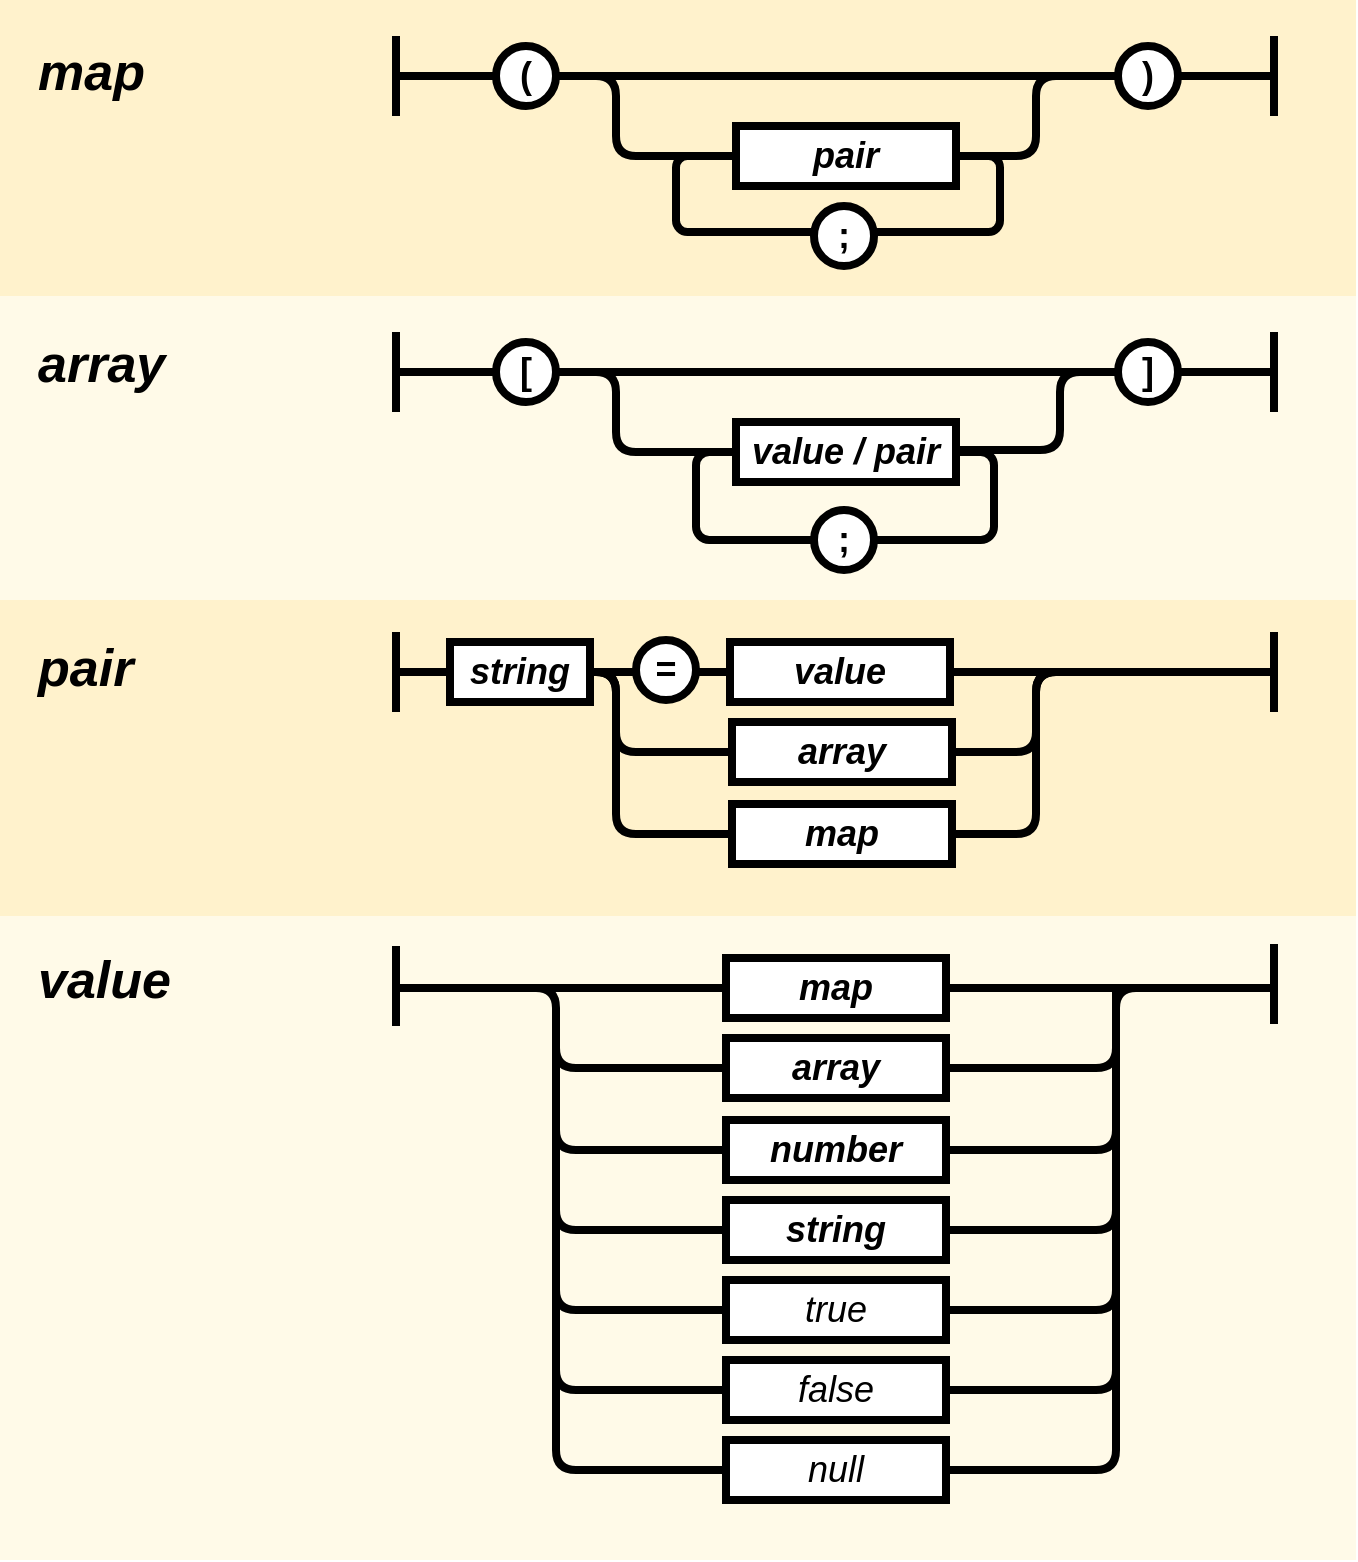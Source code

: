 <mxfile version="14.9.6" type="device"><diagram id="olbjR5rXwe8CoMlG0jxQ" name="Page-1"><mxGraphModel dx="281" dy="952" grid="1" gridSize="10" guides="1" tooltips="1" connect="1" arrows="1" fold="1" page="1" pageScale="1" pageWidth="827" pageHeight="1169" math="0" shadow="0"><root><mxCell id="0"/><mxCell id="1" parent="0"/><mxCell id="QX92lIpbNl56vTbwU9jR-1" value="" style="rounded=0;whiteSpace=wrap;html=1;strokeWidth=4;fontSize=26;strokeColor=none;fillColor=#fff2cc;" parent="1" vertex="1"><mxGeometry x="860" y="427" width="678" height="161" as="geometry"/></mxCell><mxCell id="QX92lIpbNl56vTbwU9jR-2" value="" style="rounded=0;whiteSpace=wrap;html=1;strokeWidth=4;fontSize=26;strokeColor=none;fillColor=#FFFAE8;" parent="1" vertex="1"><mxGeometry x="860" y="278" width="678" height="152" as="geometry"/></mxCell><mxCell id="QX92lIpbNl56vTbwU9jR-3" value="" style="rounded=0;whiteSpace=wrap;html=1;strokeWidth=4;fontSize=26;strokeColor=none;fillColor=#FFFAE8;" parent="1" vertex="1"><mxGeometry x="860" y="588" width="678" height="322" as="geometry"/></mxCell><mxCell id="QX92lIpbNl56vTbwU9jR-4" value="" style="rounded=0;whiteSpace=wrap;html=1;strokeWidth=4;fontSize=26;strokeColor=none;fillColor=#fff2cc;" parent="1" vertex="1"><mxGeometry x="860" y="130" width="678" height="148" as="geometry"/></mxCell><mxCell id="QX92lIpbNl56vTbwU9jR-5" value="" style="endArrow=oval;html=1;strokeWidth=4;strokeColor=#000000;rounded=1;startArrow=none;startFill=0;endSize=0;startSize=0;endFill=0;" parent="1" edge="1"><mxGeometry width="50" height="50" relative="1" as="geometry"><mxPoint x="1058" y="188" as="sourcePoint"/><mxPoint x="1058" y="148" as="targetPoint"/></mxGeometry></mxCell><mxCell id="QX92lIpbNl56vTbwU9jR-6" style="edgeStyle=orthogonalEdgeStyle;rounded=0;html=1;exitX=0;exitY=0.5;startArrow=none;startFill=0;endArrow=none;endFill=0;endSize=6;jettySize=auto;orthogonalLoop=1;strokeWidth=4;fontSize=20;" parent="1" source="QX92lIpbNl56vTbwU9jR-51" edge="1"><mxGeometry relative="1" as="geometry"><mxPoint x="1058" y="168" as="targetPoint"/></mxGeometry></mxCell><mxCell id="QX92lIpbNl56vTbwU9jR-7" value="" style="endArrow=oval;html=1;strokeWidth=4;strokeColor=#000000;rounded=1;startArrow=none;startFill=0;endSize=0;startSize=0;endFill=0;" parent="1" edge="1"><mxGeometry width="50" height="50" relative="1" as="geometry"><mxPoint x="1497" y="188" as="sourcePoint"/><mxPoint x="1497" y="148" as="targetPoint"/></mxGeometry></mxCell><mxCell id="QX92lIpbNl56vTbwU9jR-8" style="edgeStyle=none;curved=1;jumpStyle=sharp;jumpSize=15;html=1;exitX=0.75;exitY=0;entryX=0.75;entryY=0;startArrow=none;startFill=0;startSize=0;endArrow=none;endFill=0;endSize=0;jettySize=auto;orthogonalLoop=1;strokeColor=#000000;strokeWidth=5;fontSize=18;" parent="1" edge="1"><mxGeometry relative="1" as="geometry"><mxPoint x="1132" y="191" as="sourcePoint"/><mxPoint x="1132" y="191" as="targetPoint"/></mxGeometry></mxCell><mxCell id="QX92lIpbNl56vTbwU9jR-9" style="edgeStyle=orthogonalEdgeStyle;curved=1;rounded=0;html=1;exitX=1;exitY=0.5;startArrow=none;startFill=0;endArrow=none;endFill=0;endSize=6;jettySize=auto;orthogonalLoop=1;strokeWidth=4;" parent="1" source="QX92lIpbNl56vTbwU9jR-52" edge="1"><mxGeometry relative="1" as="geometry"><mxPoint x="1496" y="168" as="targetPoint"/></mxGeometry></mxCell><mxCell id="QX92lIpbNl56vTbwU9jR-10" style="edgeStyle=none;rounded=0;html=1;exitX=1;exitY=0.5;entryX=1;entryY=0.5;startArrow=none;startFill=0;endArrow=none;endFill=0;endSize=6;jettySize=auto;orthogonalLoop=1;strokeWidth=4;" parent="1" edge="1"><mxGeometry relative="1" as="geometry"><mxPoint x="1261" y="248" as="sourcePoint"/><mxPoint x="1261" y="248" as="targetPoint"/></mxGeometry></mxCell><mxCell id="QX92lIpbNl56vTbwU9jR-11" value="" style="edgeStyle=elbowEdgeStyle;elbow=horizontal;endArrow=none;html=1;strokeColor=#000000;strokeWidth=4;fontSize=18;endFill=0;exitX=1;exitY=0.5;" parent="1" source="QX92lIpbNl56vTbwU9jR-34" edge="1"><mxGeometry width="50" height="50" relative="1" as="geometry"><mxPoint x="1338" y="785" as="sourcePoint"/><mxPoint x="1418" y="664" as="targetPoint"/><Array as="points"><mxPoint x="1418" y="714"/><mxPoint x="1424" y="725"/></Array></mxGeometry></mxCell><mxCell id="QX92lIpbNl56vTbwU9jR-12" value="" style="edgeStyle=elbowEdgeStyle;elbow=horizontal;endArrow=none;html=1;strokeColor=#000000;strokeWidth=4;fontSize=18;endFill=0;" parent="1" edge="1"><mxGeometry width="50" height="50" relative="1" as="geometry"><mxPoint x="1244" y="745" as="sourcePoint"/><mxPoint x="1138" y="684" as="targetPoint"/><Array as="points"><mxPoint x="1138" y="745"/></Array></mxGeometry></mxCell><mxCell id="QX92lIpbNl56vTbwU9jR-13" value="" style="endArrow=oval;html=1;strokeWidth=4;strokeColor=#000000;rounded=1;startArrow=none;startFill=0;endSize=0;startSize=0;endFill=0;" parent="1" edge="1"><mxGeometry width="50" height="50" relative="1" as="geometry"><mxPoint x="1058" y="643" as="sourcePoint"/><mxPoint x="1058" y="603" as="targetPoint"/></mxGeometry></mxCell><mxCell id="QX92lIpbNl56vTbwU9jR-14" style="edgeStyle=none;rounded=1;html=1;exitX=1;exitY=0.5;startArrow=none;startFill=0;startSize=0;endArrow=oval;endFill=0;endSize=0;jettySize=auto;orthogonalLoop=1;strokeColor=#000000;strokeWidth=4;fontSize=18;" parent="1" edge="1"><mxGeometry relative="1" as="geometry"><mxPoint x="1498" y="624" as="targetPoint"/><mxPoint x="1058" y="624" as="sourcePoint"/></mxGeometry></mxCell><mxCell id="QX92lIpbNl56vTbwU9jR-15" style="edgeStyle=none;rounded=1;html=1;exitX=1;exitY=0.5;startArrow=none;startFill=0;startSize=0;endArrow=oval;endFill=0;endSize=0;jettySize=auto;orthogonalLoop=1;strokeColor=#000000;strokeWidth=5;fontSize=18;" parent="1" source="QX92lIpbNl56vTbwU9jR-18" edge="1"><mxGeometry relative="1" as="geometry"><mxPoint x="1250" y="624" as="targetPoint"/><mxPoint x="1210" y="624" as="sourcePoint"/></mxGeometry></mxCell><mxCell id="QX92lIpbNl56vTbwU9jR-16" style="edgeStyle=none;rounded=1;html=1;exitX=1;exitY=0.5;startArrow=none;startFill=0;startSize=0;endArrow=oval;endFill=0;endSize=0;jettySize=auto;orthogonalLoop=1;strokeColor=#000000;strokeWidth=5;fontSize=18;" parent="1" edge="1"><mxGeometry relative="1" as="geometry"><mxPoint x="1330" y="624" as="targetPoint"/><mxPoint x="1280" y="624" as="sourcePoint"/></mxGeometry></mxCell><mxCell id="QX92lIpbNl56vTbwU9jR-17" value="" style="endArrow=oval;html=1;strokeWidth=4;strokeColor=#000000;rounded=1;startArrow=none;startFill=0;endSize=0;startSize=0;endFill=0;" parent="1" edge="1"><mxGeometry width="50" height="50" relative="1" as="geometry"><mxPoint x="1497" y="642" as="sourcePoint"/><mxPoint x="1497" y="602" as="targetPoint"/></mxGeometry></mxCell><mxCell id="QX92lIpbNl56vTbwU9jR-18" value="&lt;font style=&quot;font-size: 18px&quot;&gt;&lt;b&gt;&lt;i&gt;map&lt;/i&gt;&lt;/b&gt;&lt;/font&gt;" style="rounded=0;whiteSpace=wrap;html=1;strokeWidth=4;" parent="1" vertex="1"><mxGeometry x="1223" y="609" width="110" height="30" as="geometry"/></mxCell><mxCell id="QX92lIpbNl56vTbwU9jR-19" value="" style="edgeStyle=elbowEdgeStyle;elbow=horizontal;endArrow=none;html=1;strokeColor=#000000;strokeWidth=4;fontSize=18;endFill=0;" parent="1" edge="1"><mxGeometry width="50" height="50" relative="1" as="geometry"><mxPoint x="1238" y="664" as="sourcePoint"/><mxPoint x="1118" y="624" as="targetPoint"/><Array as="points"><mxPoint x="1138" y="644"/></Array></mxGeometry></mxCell><mxCell id="QX92lIpbNl56vTbwU9jR-20" value="&lt;font style=&quot;font-size: 18px&quot;&gt;&lt;b&gt;&lt;i&gt;array&lt;/i&gt;&lt;/b&gt;&lt;/font&gt;" style="rounded=0;whiteSpace=wrap;html=1;strokeWidth=4;" parent="1" vertex="1"><mxGeometry x="1223" y="649" width="110" height="30" as="geometry"/></mxCell><mxCell id="QX92lIpbNl56vTbwU9jR-21" value="" style="edgeStyle=elbowEdgeStyle;elbow=horizontal;endArrow=none;html=1;strokeColor=#000000;strokeWidth=4;fontSize=18;endFill=0;" parent="1" source="QX92lIpbNl56vTbwU9jR-20" edge="1"><mxGeometry width="50" height="50" relative="1" as="geometry"><mxPoint x="1327" y="664" as="sourcePoint"/><mxPoint x="1488" y="624" as="targetPoint"/><Array as="points"><mxPoint x="1418" y="644"/></Array></mxGeometry></mxCell><mxCell id="QX92lIpbNl56vTbwU9jR-25" value="" style="edgeStyle=elbowEdgeStyle;elbow=horizontal;endArrow=none;html=1;strokeColor=#000000;strokeWidth=4;fontSize=18;endFill=0;" parent="1" edge="1"><mxGeometry width="50" height="50" relative="1" as="geometry"><mxPoint x="1244" y="785" as="sourcePoint"/><mxPoint x="1138" y="681" as="targetPoint"/><Array as="points"><mxPoint x="1138" y="785"/></Array></mxGeometry></mxCell><mxCell id="QX92lIpbNl56vTbwU9jR-26" value="&lt;font style=&quot;font-size: 18px&quot;&gt;&lt;i&gt;true&lt;br&gt;&lt;/i&gt;&lt;/font&gt;" style="rounded=0;whiteSpace=wrap;html=1;strokeWidth=4;" parent="1" vertex="1"><mxGeometry x="1223" y="770" width="110" height="30" as="geometry"/></mxCell><mxCell id="QX92lIpbNl56vTbwU9jR-27" value="" style="edgeStyle=elbowEdgeStyle;elbow=horizontal;endArrow=none;html=1;strokeColor=#000000;strokeWidth=4;fontSize=18;endFill=0;" parent="1" source="QX92lIpbNl56vTbwU9jR-26" edge="1"><mxGeometry width="50" height="50" relative="1" as="geometry"><mxPoint x="1333" y="785" as="sourcePoint"/><mxPoint x="1418" y="704" as="targetPoint"/><Array as="points"><mxPoint x="1418" y="754"/><mxPoint x="1424" y="765"/></Array></mxGeometry></mxCell><mxCell id="QX92lIpbNl56vTbwU9jR-28" value="" style="edgeStyle=elbowEdgeStyle;elbow=horizontal;endArrow=none;html=1;strokeColor=#000000;strokeWidth=4;fontSize=18;endFill=0;" parent="1" edge="1"><mxGeometry width="50" height="50" relative="1" as="geometry"><mxPoint x="1244" y="825" as="sourcePoint"/><mxPoint x="1138" y="764" as="targetPoint"/><Array as="points"><mxPoint x="1138" y="825"/></Array></mxGeometry></mxCell><mxCell id="QX92lIpbNl56vTbwU9jR-29" value="&lt;font style=&quot;font-size: 18px&quot;&gt;&lt;i&gt;false&lt;br&gt;&lt;/i&gt;&lt;/font&gt;" style="rounded=0;whiteSpace=wrap;html=1;strokeWidth=4;" parent="1" vertex="1"><mxGeometry x="1223" y="810" width="110" height="30" as="geometry"/></mxCell><mxCell id="QX92lIpbNl56vTbwU9jR-30" value="" style="edgeStyle=elbowEdgeStyle;elbow=horizontal;endArrow=none;html=1;strokeColor=#000000;strokeWidth=4;fontSize=18;endFill=0;" parent="1" source="QX92lIpbNl56vTbwU9jR-29" edge="1"><mxGeometry width="50" height="50" relative="1" as="geometry"><mxPoint x="1333" y="825" as="sourcePoint"/><mxPoint x="1418" y="744" as="targetPoint"/><Array as="points"><mxPoint x="1418" y="794"/><mxPoint x="1424" y="805"/></Array></mxGeometry></mxCell><mxCell id="QX92lIpbNl56vTbwU9jR-31" value="" style="edgeStyle=elbowEdgeStyle;elbow=horizontal;endArrow=none;html=1;strokeColor=#000000;strokeWidth=4;fontSize=18;endFill=0;" parent="1" edge="1"><mxGeometry width="50" height="50" relative="1" as="geometry"><mxPoint x="1244" y="865" as="sourcePoint"/><mxPoint x="1138" y="804" as="targetPoint"/><Array as="points"><mxPoint x="1138" y="865"/></Array></mxGeometry></mxCell><mxCell id="QX92lIpbNl56vTbwU9jR-32" value="&lt;font style=&quot;font-size: 18px&quot;&gt;&lt;i&gt;null&lt;/i&gt;&lt;/font&gt;" style="rounded=0;whiteSpace=wrap;html=1;strokeWidth=4;" parent="1" vertex="1"><mxGeometry x="1223" y="850" width="110" height="30" as="geometry"/></mxCell><mxCell id="QX92lIpbNl56vTbwU9jR-33" value="" style="edgeStyle=elbowEdgeStyle;elbow=horizontal;endArrow=none;html=1;strokeColor=#000000;strokeWidth=4;fontSize=18;endFill=0;" parent="1" source="QX92lIpbNl56vTbwU9jR-32" edge="1"><mxGeometry width="50" height="50" relative="1" as="geometry"><mxPoint x="1333" y="865" as="sourcePoint"/><mxPoint x="1418" y="784" as="targetPoint"/><Array as="points"><mxPoint x="1418" y="834"/><mxPoint x="1424" y="845"/></Array></mxGeometry></mxCell><mxCell id="QX92lIpbNl56vTbwU9jR-34" value="&lt;font style=&quot;font-size: 18px&quot;&gt;&lt;b&gt;&lt;i&gt;string&lt;/i&gt;&lt;/b&gt;&lt;/font&gt;" style="rounded=0;whiteSpace=wrap;html=1;strokeWidth=4;" parent="1" vertex="1"><mxGeometry x="1223" y="730" width="110" height="30" as="geometry"/></mxCell><mxCell id="QX92lIpbNl56vTbwU9jR-35" style="edgeStyle=orthogonalEdgeStyle;curved=1;rounded=0;html=1;exitX=0.5;exitY=0;entryX=0.5;entryY=0;startArrow=none;startFill=0;endArrow=none;endFill=0;endSize=6;jettySize=auto;orthogonalLoop=1;strokeWidth=4;" parent="1" edge="1"><mxGeometry relative="1" as="geometry"><mxPoint x="1246" y="609" as="sourcePoint"/><mxPoint x="1246" y="609" as="targetPoint"/></mxGeometry></mxCell><mxCell id="QX92lIpbNl56vTbwU9jR-36" value="&lt;i&gt;&lt;b&gt;value&lt;/b&gt;&lt;/i&gt;" style="text;html=1;resizable=0;points=[];autosize=1;align=left;verticalAlign=top;spacingTop=-4;fontSize=26;" parent="1" vertex="1"><mxGeometry x="877" y="602" width="80" height="30" as="geometry"/></mxCell><mxCell id="QX92lIpbNl56vTbwU9jR-37" value="&lt;i&gt;&lt;b&gt;map&lt;/b&gt;&lt;/i&gt;" style="text;html=1;resizable=0;points=[];autosize=1;align=left;verticalAlign=top;spacingTop=-4;fontSize=26;" parent="1" vertex="1"><mxGeometry x="877" y="148" width="70" height="30" as="geometry"/></mxCell><mxCell id="QX92lIpbNl56vTbwU9jR-38" style="edgeStyle=none;rounded=0;html=1;exitX=1;exitY=1;entryX=1;entryY=1;startArrow=none;startFill=0;endArrow=none;endFill=0;endSize=6;jettySize=auto;orthogonalLoop=1;strokeWidth=4;" parent="1" edge="1"><mxGeometry relative="1" as="geometry"><mxPoint x="1371" y="406" as="sourcePoint"/><mxPoint x="1371" y="406" as="targetPoint"/></mxGeometry></mxCell><mxCell id="QX92lIpbNl56vTbwU9jR-39" value="" style="endArrow=oval;html=1;strokeWidth=4;strokeColor=#000000;rounded=1;startArrow=none;startFill=0;endSize=0;startSize=0;endFill=0;" parent="1" edge="1"><mxGeometry width="50" height="50" relative="1" as="geometry"><mxPoint x="1058" y="486" as="sourcePoint"/><mxPoint x="1058" y="446" as="targetPoint"/></mxGeometry></mxCell><mxCell id="QX92lIpbNl56vTbwU9jR-40" style="edgeStyle=orthogonalEdgeStyle;jumpStyle=none;jumpSize=15;html=1;exitX=0;exitY=0.5;startArrow=none;startFill=0;startSize=0;endArrow=none;endFill=0;endSize=0;jettySize=auto;orthogonalLoop=1;strokeColor=#000000;strokeWidth=4;fontSize=18;" parent="1" source="QX92lIpbNl56vTbwU9jR-62" edge="1"><mxGeometry relative="1" as="geometry"><mxPoint x="1060" y="466" as="targetPoint"/><mxPoint x="1184" y="466" as="sourcePoint"/><Array as="points"/></mxGeometry></mxCell><mxCell id="QX92lIpbNl56vTbwU9jR-41" value="" style="endArrow=oval;html=1;strokeWidth=4;strokeColor=#000000;rounded=1;startArrow=none;startFill=0;endSize=0;startSize=0;endFill=0;" parent="1" edge="1"><mxGeometry width="50" height="50" relative="1" as="geometry"><mxPoint x="1497" y="486" as="sourcePoint"/><mxPoint x="1497" y="446" as="targetPoint"/></mxGeometry></mxCell><mxCell id="QX92lIpbNl56vTbwU9jR-42" style="edgeStyle=none;curved=1;jumpStyle=sharp;jumpSize=15;html=1;exitX=0.75;exitY=0;entryX=0.75;entryY=0;startArrow=none;startFill=0;startSize=0;endArrow=none;endFill=0;endSize=0;jettySize=auto;orthogonalLoop=1;strokeColor=#000000;strokeWidth=5;fontSize=18;" parent="1" source="QX92lIpbNl56vTbwU9jR-62" target="QX92lIpbNl56vTbwU9jR-62" edge="1"><mxGeometry relative="1" as="geometry"/></mxCell><mxCell id="QX92lIpbNl56vTbwU9jR-43" value="&lt;font style=&quot;font-size: 18px&quot;&gt;&lt;b&gt;&lt;i&gt;value&lt;/i&gt;&lt;/b&gt;&lt;/font&gt;" style="rounded=0;whiteSpace=wrap;html=1;strokeWidth=4;" parent="1" vertex="1"><mxGeometry x="1225" y="451" width="110" height="30" as="geometry"/></mxCell><mxCell id="QX92lIpbNl56vTbwU9jR-44" value="" style="edgeStyle=elbowEdgeStyle;elbow=horizontal;endArrow=none;html=1;strokeWidth=4;entryX=1;entryY=0.5;endFill=0;" parent="1" target="QX92lIpbNl56vTbwU9jR-43" edge="1"><mxGeometry width="50" height="50" relative="1" as="geometry"><mxPoint x="1496" y="466" as="sourcePoint"/><mxPoint x="1461" y="456" as="targetPoint"/><Array as="points"><mxPoint x="1476" y="476"/></Array></mxGeometry></mxCell><mxCell id="QX92lIpbNl56vTbwU9jR-45" style="edgeStyle=none;rounded=0;html=1;exitX=1;exitY=0.5;entryX=1;entryY=0.5;startArrow=none;startFill=0;endArrow=none;endFill=0;endSize=6;jettySize=auto;orthogonalLoop=1;strokeWidth=4;" parent="1" edge="1"><mxGeometry relative="1" as="geometry"><mxPoint x="1208" y="467" as="sourcePoint"/><mxPoint x="1208" y="467" as="targetPoint"/></mxGeometry></mxCell><mxCell id="QX92lIpbNl56vTbwU9jR-46" value="&lt;i&gt;&lt;b&gt;array&lt;/b&gt;&lt;/i&gt;" style="text;html=1;resizable=0;points=[];autosize=1;align=left;verticalAlign=top;spacingTop=-4;fontSize=26;" parent="1" vertex="1"><mxGeometry x="877" y="294" width="80" height="30" as="geometry"/></mxCell><mxCell id="QX92lIpbNl56vTbwU9jR-47" value="&lt;i&gt;&lt;b&gt;pair&lt;/b&gt;&lt;/i&gt;" style="text;html=1;resizable=0;points=[];autosize=1;align=left;verticalAlign=top;spacingTop=-4;fontSize=26;" parent="1" vertex="1"><mxGeometry x="877" y="446" width="60" height="30" as="geometry"/></mxCell><mxCell id="QX92lIpbNl56vTbwU9jR-48" style="edgeStyle=orthogonalEdgeStyle;rounded=0;html=1;exitX=1;exitY=0.5;entryX=1;entryY=0.5;startArrow=none;startFill=0;endArrow=none;endFill=0;endSize=6;jettySize=auto;orthogonalLoop=1;strokeWidth=4;fontSize=20;" parent="1" edge="1"><mxGeometry relative="1" as="geometry"><mxPoint x="1395" y="475" as="sourcePoint"/><mxPoint x="1395" y="475" as="targetPoint"/></mxGeometry></mxCell><mxCell id="QX92lIpbNl56vTbwU9jR-49" style="edgeStyle=entityRelationEdgeStyle;rounded=0;html=1;exitX=1;exitY=0.5;entryX=1;entryY=0.5;startArrow=none;startFill=0;endArrow=none;endFill=0;endSize=6;jettySize=auto;orthogonalLoop=1;strokeWidth=4;fontSize=20;" parent="1" source="QX92lIpbNl56vTbwU9jR-52" target="QX92lIpbNl56vTbwU9jR-52" edge="1"><mxGeometry relative="1" as="geometry"/></mxCell><mxCell id="QX92lIpbNl56vTbwU9jR-50" value="" style="edgeStyle=orthogonalEdgeStyle;orthogonalLoop=1;jettySize=auto;html=1;entryX=0;entryY=0.5;entryDx=0;entryDy=0;curved=1;strokeWidth=4;endArrow=none;endFill=0;" parent="1" source="QX92lIpbNl56vTbwU9jR-51" target="QX92lIpbNl56vTbwU9jR-52" edge="1"><mxGeometry relative="1" as="geometry"/></mxCell><mxCell id="QX92lIpbNl56vTbwU9jR-51" value="&lt;font style=&quot;font-size: 18px&quot;&gt;&lt;b&gt;(&lt;br&gt;&lt;/b&gt;&lt;/font&gt;" style="ellipse;whiteSpace=wrap;html=1;aspect=fixed;strokeWidth=4;fontSize=18;align=center;" parent="1" vertex="1"><mxGeometry x="1108" y="153" width="30" height="30" as="geometry"/></mxCell><mxCell id="QX92lIpbNl56vTbwU9jR-52" value="&lt;b&gt;)&lt;/b&gt;" style="ellipse;whiteSpace=wrap;html=1;aspect=fixed;strokeWidth=4;fontSize=18;align=center;" parent="1" vertex="1"><mxGeometry x="1419" y="153" width="30" height="30" as="geometry"/></mxCell><mxCell id="QX92lIpbNl56vTbwU9jR-53" value="" style="rounded=1;whiteSpace=wrap;html=1;strokeWidth=4;fontSize=18;align=center;fillColor=#FFF2CC;" parent="1" vertex="1"><mxGeometry x="1198" y="208" width="162" height="38" as="geometry"/></mxCell><mxCell id="QX92lIpbNl56vTbwU9jR-54" value="&lt;b&gt;;&lt;/b&gt;" style="ellipse;whiteSpace=wrap;html=1;aspect=fixed;strokeWidth=4;fontSize=18;align=center;" parent="1" vertex="1"><mxGeometry x="1267" y="233" width="30" height="30" as="geometry"/></mxCell><mxCell id="QX92lIpbNl56vTbwU9jR-55" value="" style="edgeStyle=elbowEdgeStyle;elbow=horizontal;endArrow=none;html=1;strokeColor=#000000;strokeWidth=4;fontSize=18;endFill=0;exitX=0;exitY=0.5;" parent="1" source="QX92lIpbNl56vTbwU9jR-56" edge="1"><mxGeometry width="50" height="50" relative="1" as="geometry"><mxPoint x="1084" y="546" as="sourcePoint"/><mxPoint x="1058" y="466" as="targetPoint"/><Array as="points"><mxPoint x="1168" y="526"/></Array></mxGeometry></mxCell><mxCell id="QX92lIpbNl56vTbwU9jR-56" value="&lt;font style=&quot;font-size: 18px&quot;&gt;&lt;b&gt;&lt;i&gt;array&lt;/i&gt;&lt;/b&gt;&lt;/font&gt;" style="rounded=0;whiteSpace=wrap;html=1;strokeWidth=4;" parent="1" vertex="1"><mxGeometry x="1226" y="491" width="110" height="30" as="geometry"/></mxCell><mxCell id="QX92lIpbNl56vTbwU9jR-57" value="&lt;font style=&quot;font-size: 18px&quot;&gt;&lt;b&gt;&lt;i&gt;map&lt;/i&gt;&lt;/b&gt;&lt;/font&gt;" style="rounded=0;whiteSpace=wrap;html=1;strokeWidth=4;" parent="1" vertex="1"><mxGeometry x="1226" y="532" width="110" height="30" as="geometry"/></mxCell><mxCell id="QX92lIpbNl56vTbwU9jR-58" value="" style="edgeStyle=elbowEdgeStyle;elbow=horizontal;endArrow=none;html=1;strokeColor=#000000;strokeWidth=4;fontSize=18;endFill=0;exitX=0;exitY=0.5;" parent="1" source="QX92lIpbNl56vTbwU9jR-57" edge="1"><mxGeometry width="50" height="50" relative="1" as="geometry"><mxPoint x="1137" y="557" as="sourcePoint"/><mxPoint x="1058" y="466" as="targetPoint"/><Array as="points"><mxPoint x="1168" y="466"/><mxPoint x="1168" y="536"/><mxPoint x="1070" y="552"/></Array></mxGeometry></mxCell><mxCell id="QX92lIpbNl56vTbwU9jR-59" value="" style="edgeStyle=elbowEdgeStyle;elbow=horizontal;endArrow=none;html=1;strokeColor=#000000;strokeWidth=4;fontSize=18;endFill=0;exitX=1;exitY=0.5;" parent="1" source="QX92lIpbNl56vTbwU9jR-56" edge="1"><mxGeometry width="50" height="50" relative="1" as="geometry"><mxPoint x="1209" y="557" as="sourcePoint"/><mxPoint x="1498" y="466" as="targetPoint"/><Array as="points"><mxPoint x="1378" y="496"/></Array></mxGeometry></mxCell><mxCell id="QX92lIpbNl56vTbwU9jR-60" value="" style="edgeStyle=elbowEdgeStyle;elbow=horizontal;endArrow=none;html=1;strokeColor=#000000;strokeWidth=4;fontSize=18;endFill=0;exitX=1;exitY=0.5;exitDx=0;exitDy=0;" parent="1" source="QX92lIpbNl56vTbwU9jR-57" edge="1"><mxGeometry width="50" height="50" relative="1" as="geometry"><mxPoint x="1358" y="587" as="sourcePoint"/><mxPoint x="1496" y="466" as="targetPoint"/><Array as="points"><mxPoint x="1378" y="506"/></Array></mxGeometry></mxCell><mxCell id="QX92lIpbNl56vTbwU9jR-61" style="edgeStyle=entityRelationEdgeStyle;rounded=0;html=1;exitX=1;exitY=0.5;entryX=0;entryY=0.5;startArrow=none;startFill=0;endArrow=none;endFill=0;endSize=6;jettySize=auto;orthogonalLoop=1;strokeWidth=4;fontSize=20;" parent="1" source="QX92lIpbNl56vTbwU9jR-62" target="QX92lIpbNl56vTbwU9jR-43" edge="1"><mxGeometry relative="1" as="geometry"/></mxCell><mxCell id="QX92lIpbNl56vTbwU9jR-62" value="&lt;font style=&quot;font-size: 18px&quot;&gt;&lt;b&gt;&lt;i&gt;string&lt;/i&gt;&lt;/b&gt;&lt;/font&gt;" style="rounded=0;whiteSpace=wrap;html=1;strokeWidth=4;" parent="1" vertex="1"><mxGeometry x="1085" y="451" width="70" height="30" as="geometry"/></mxCell><mxCell id="QX92lIpbNl56vTbwU9jR-63" value="&lt;b&gt;=&lt;/b&gt;" style="ellipse;whiteSpace=wrap;html=1;aspect=fixed;strokeWidth=4;fontSize=18;align=center;" parent="1" vertex="1"><mxGeometry x="1178" y="450" width="30" height="30" as="geometry"/></mxCell><mxCell id="QX92lIpbNl56vTbwU9jR-64" value="" style="edgeStyle=elbowEdgeStyle;elbow=horizontal;endArrow=none;html=1;strokeColor=#000000;strokeWidth=4;fontSize=18;endFill=0;" parent="1" edge="1"><mxGeometry width="50" height="50" relative="1" as="geometry"><mxPoint x="1244" y="705" as="sourcePoint"/><mxPoint x="1138" y="644" as="targetPoint"/><Array as="points"><mxPoint x="1138" y="705"/></Array></mxGeometry></mxCell><mxCell id="QX92lIpbNl56vTbwU9jR-65" value="&lt;font style=&quot;font-size: 18px&quot;&gt;&lt;b&gt;&lt;i&gt;number&lt;/i&gt;&lt;/b&gt;&lt;/font&gt;" style="rounded=0;whiteSpace=wrap;html=1;strokeWidth=4;" parent="1" vertex="1"><mxGeometry x="1223" y="690" width="110" height="30" as="geometry"/></mxCell><mxCell id="QX92lIpbNl56vTbwU9jR-66" value="" style="edgeStyle=elbowEdgeStyle;elbow=horizontal;endArrow=none;html=1;strokeColor=#000000;strokeWidth=4;fontSize=18;endFill=0;" parent="1" source="QX92lIpbNl56vTbwU9jR-65" edge="1"><mxGeometry width="50" height="50" relative="1" as="geometry"><mxPoint x="1333" y="705" as="sourcePoint"/><mxPoint x="1418" y="624" as="targetPoint"/><Array as="points"><mxPoint x="1418" y="674"/><mxPoint x="1424" y="685"/></Array></mxGeometry></mxCell><mxCell id="QX92lIpbNl56vTbwU9jR-67" value="" style="edgeStyle=elbowEdgeStyle;elbow=horizontal;endArrow=none;html=1;strokeColor=#000000;strokeWidth=4;fontSize=18;endFill=0;" parent="1" edge="1"><mxGeometry width="50" height="50" relative="1" as="geometry"><mxPoint x="1218" y="208" as="sourcePoint"/><mxPoint x="1148" y="168" as="targetPoint"/><Array as="points"><mxPoint x="1168" y="188"/></Array></mxGeometry></mxCell><mxCell id="QX92lIpbNl56vTbwU9jR-68" value="" style="edgeStyle=elbowEdgeStyle;elbow=horizontal;endArrow=none;html=1;strokeColor=#000000;strokeWidth=4;fontSize=18;endFill=0;entryX=0;entryY=0.5;entryDx=0;entryDy=0;exitX=1;exitY=0.5;exitDx=0;exitDy=0;" parent="1" source="QX92lIpbNl56vTbwU9jR-69" target="QX92lIpbNl56vTbwU9jR-52" edge="1"><mxGeometry width="50" height="50" relative="1" as="geometry"><mxPoint x="1336" y="210" as="sourcePoint"/><mxPoint x="1378" y="168" as="targetPoint"/><Array as="points"><mxPoint x="1378" y="188"/></Array></mxGeometry></mxCell><mxCell id="QX92lIpbNl56vTbwU9jR-69" value="&lt;font style=&quot;font-size: 18px&quot;&gt;&lt;b&gt;&lt;i&gt;pair&lt;/i&gt;&lt;/b&gt;&lt;/font&gt;" style="rounded=0;whiteSpace=wrap;html=1;strokeWidth=4;" parent="1" vertex="1"><mxGeometry x="1228" y="193" width="110" height="30" as="geometry"/></mxCell><mxCell id="QX92lIpbNl56vTbwU9jR-70" value="" style="endArrow=oval;html=1;strokeWidth=4;strokeColor=#000000;rounded=1;startArrow=none;startFill=0;endSize=0;startSize=0;endFill=0;" parent="1" edge="1"><mxGeometry width="50" height="50" relative="1" as="geometry"><mxPoint x="1058" y="336" as="sourcePoint"/><mxPoint x="1058" y="296" as="targetPoint"/></mxGeometry></mxCell><mxCell id="QX92lIpbNl56vTbwU9jR-71" style="edgeStyle=orthogonalEdgeStyle;rounded=0;html=1;exitX=0;exitY=0.5;startArrow=none;startFill=0;endArrow=none;endFill=0;endSize=6;jettySize=auto;orthogonalLoop=1;strokeWidth=4;fontSize=20;" parent="1" source="QX92lIpbNl56vTbwU9jR-78" edge="1"><mxGeometry relative="1" as="geometry"><mxPoint x="1058" y="316" as="targetPoint"/></mxGeometry></mxCell><mxCell id="QX92lIpbNl56vTbwU9jR-72" value="" style="endArrow=oval;html=1;strokeWidth=4;strokeColor=#000000;rounded=1;startArrow=none;startFill=0;endSize=0;startSize=0;endFill=0;" parent="1" edge="1"><mxGeometry width="50" height="50" relative="1" as="geometry"><mxPoint x="1497" y="336" as="sourcePoint"/><mxPoint x="1497" y="296" as="targetPoint"/></mxGeometry></mxCell><mxCell id="QX92lIpbNl56vTbwU9jR-73" style="edgeStyle=none;curved=1;jumpStyle=sharp;jumpSize=15;html=1;exitX=0.75;exitY=0;entryX=0.75;entryY=0;startArrow=none;startFill=0;startSize=0;endArrow=none;endFill=0;endSize=0;jettySize=auto;orthogonalLoop=1;strokeColor=#000000;strokeWidth=5;fontSize=18;" parent="1" edge="1"><mxGeometry relative="1" as="geometry"><mxPoint x="1132" y="339" as="sourcePoint"/><mxPoint x="1132" y="339" as="targetPoint"/></mxGeometry></mxCell><mxCell id="QX92lIpbNl56vTbwU9jR-74" style="edgeStyle=orthogonalEdgeStyle;curved=1;rounded=0;html=1;exitX=1;exitY=0.5;startArrow=none;startFill=0;endArrow=none;endFill=0;endSize=6;jettySize=auto;orthogonalLoop=1;strokeWidth=4;" parent="1" source="QX92lIpbNl56vTbwU9jR-79" edge="1"><mxGeometry relative="1" as="geometry"><mxPoint x="1496" y="316" as="targetPoint"/></mxGeometry></mxCell><mxCell id="QX92lIpbNl56vTbwU9jR-75" style="edgeStyle=none;rounded=0;html=1;exitX=1;exitY=0.5;entryX=1;entryY=0.5;startArrow=none;startFill=0;endArrow=none;endFill=0;endSize=6;jettySize=auto;orthogonalLoop=1;strokeWidth=4;" parent="1" edge="1"><mxGeometry relative="1" as="geometry"><mxPoint x="1261" y="396" as="sourcePoint"/><mxPoint x="1261" y="396" as="targetPoint"/></mxGeometry></mxCell><mxCell id="QX92lIpbNl56vTbwU9jR-76" style="edgeStyle=entityRelationEdgeStyle;rounded=0;html=1;exitX=1;exitY=0.5;entryX=1;entryY=0.5;startArrow=none;startFill=0;endArrow=none;endFill=0;endSize=6;jettySize=auto;orthogonalLoop=1;strokeWidth=4;fontSize=20;" parent="1" source="QX92lIpbNl56vTbwU9jR-79" target="QX92lIpbNl56vTbwU9jR-79" edge="1"><mxGeometry relative="1" as="geometry"/></mxCell><mxCell id="QX92lIpbNl56vTbwU9jR-77" value="" style="edgeStyle=orthogonalEdgeStyle;orthogonalLoop=1;jettySize=auto;html=1;entryX=0;entryY=0.5;entryDx=0;entryDy=0;curved=1;strokeWidth=4;endArrow=none;endFill=0;" parent="1" source="QX92lIpbNl56vTbwU9jR-78" target="QX92lIpbNl56vTbwU9jR-79" edge="1"><mxGeometry relative="1" as="geometry"/></mxCell><mxCell id="QX92lIpbNl56vTbwU9jR-78" value="&lt;font style=&quot;font-size: 18px&quot;&gt;&lt;b&gt;[&lt;br&gt;&lt;/b&gt;&lt;/font&gt;" style="ellipse;whiteSpace=wrap;html=1;aspect=fixed;strokeWidth=4;fontSize=18;align=center;" parent="1" vertex="1"><mxGeometry x="1108" y="301" width="30" height="30" as="geometry"/></mxCell><mxCell id="QX92lIpbNl56vTbwU9jR-79" value="&lt;b&gt;]&lt;/b&gt;" style="ellipse;whiteSpace=wrap;html=1;aspect=fixed;strokeWidth=4;fontSize=18;align=center;" parent="1" vertex="1"><mxGeometry x="1419" y="301" width="30" height="30" as="geometry"/></mxCell><mxCell id="QX92lIpbNl56vTbwU9jR-80" value="" style="rounded=1;whiteSpace=wrap;html=1;strokeWidth=4;fontSize=18;align=center;fillColor=none;" parent="1" vertex="1"><mxGeometry x="1208" y="356" width="149" height="44" as="geometry"/></mxCell><mxCell id="QX92lIpbNl56vTbwU9jR-81" value="&lt;b&gt;;&lt;/b&gt;" style="ellipse;whiteSpace=wrap;html=1;aspect=fixed;strokeWidth=4;fontSize=18;align=center;" parent="1" vertex="1"><mxGeometry x="1267" y="385" width="30" height="30" as="geometry"/></mxCell><mxCell id="QX92lIpbNl56vTbwU9jR-82" value="" style="edgeStyle=elbowEdgeStyle;elbow=horizontal;endArrow=none;html=1;strokeColor=#000000;strokeWidth=4;fontSize=18;endFill=0;" parent="1" edge="1"><mxGeometry width="50" height="50" relative="1" as="geometry"><mxPoint x="1218" y="356" as="sourcePoint"/><mxPoint x="1148" y="316" as="targetPoint"/><Array as="points"><mxPoint x="1168" y="336"/></Array></mxGeometry></mxCell><mxCell id="QX92lIpbNl56vTbwU9jR-83" value="" style="edgeStyle=elbowEdgeStyle;elbow=horizontal;endArrow=none;html=1;strokeColor=#000000;strokeWidth=4;fontSize=18;endFill=0;entryX=0;entryY=0.5;entryDx=0;entryDy=0;" parent="1" edge="1"><mxGeometry width="50" height="50" relative="1" as="geometry"><mxPoint x="1335" y="355" as="sourcePoint"/><mxPoint x="1419" y="316" as="targetPoint"/><Array as="points"><mxPoint x="1390" y="330"/></Array></mxGeometry></mxCell><mxCell id="QX92lIpbNl56vTbwU9jR-84" value="&lt;font style=&quot;font-size: 18px&quot;&gt;&lt;b&gt;&lt;i&gt;value / pair&lt;/i&gt;&lt;/b&gt;&lt;/font&gt;" style="rounded=0;whiteSpace=wrap;html=1;strokeWidth=4;" parent="1" vertex="1"><mxGeometry x="1228" y="341" width="110" height="30" as="geometry"/></mxCell></root></mxGraphModel></diagram></mxfile>